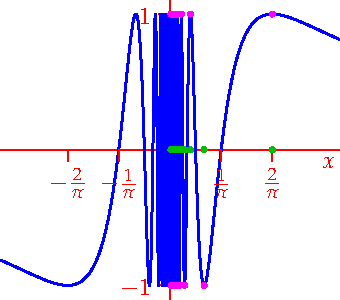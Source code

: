 settings.tex="pdflatex";

texpreamble("\usepackage{amsmath}
\usepackage{amsthm,amssymb}
\usepackage{mathpazo}
\usepackage[svgnames]{xcolor}
");
import graph;

size(170,150,IgnoreAspect);

real f(real x){return sin(1/x);}
real m=0.1;
real M=3.3/pi;

path F=graph(f,0.05m,M,10000);

draw(rotate(180,(0,0))*reverse(F)--F,blue+linewidth(1));

xaxis("$x$",-M,M,red);
xtick(Label("$\frac 2\pi$",align=S),2/pi,S,red);
xtick(Label("$\frac 1\pi$",align=S),1/pi,S,red);
//xtick(Label("$\frac 1{2\pi}$",align=S),1/(2*pi),S,red);
xtick(Label("$-\frac 2\pi$",align=S),-2/pi,S,red);
xtick(Label("$-\frac 1\pi$",align=S),-1/pi,S,red);
//xtick(Label("$-\frac 1{2\pi}$",align=S),-1/(2*pi),S,red);

yaxis(-1.1,1.1,red,LeftTicks(new real[]{-1,1}));
//labely(Label(rotate(90,(0,0))*"$f(x)$"),1.2,blue);

pair X(int n){return (1/(pi*(n+0.5)),f(1/(pi*(n+0.5))));}

for(int i=0; i<=50; ++i){
	dot((1/(pi*(i+0.5)),0),heavygreen);
	dot(X(i),magenta);
	}